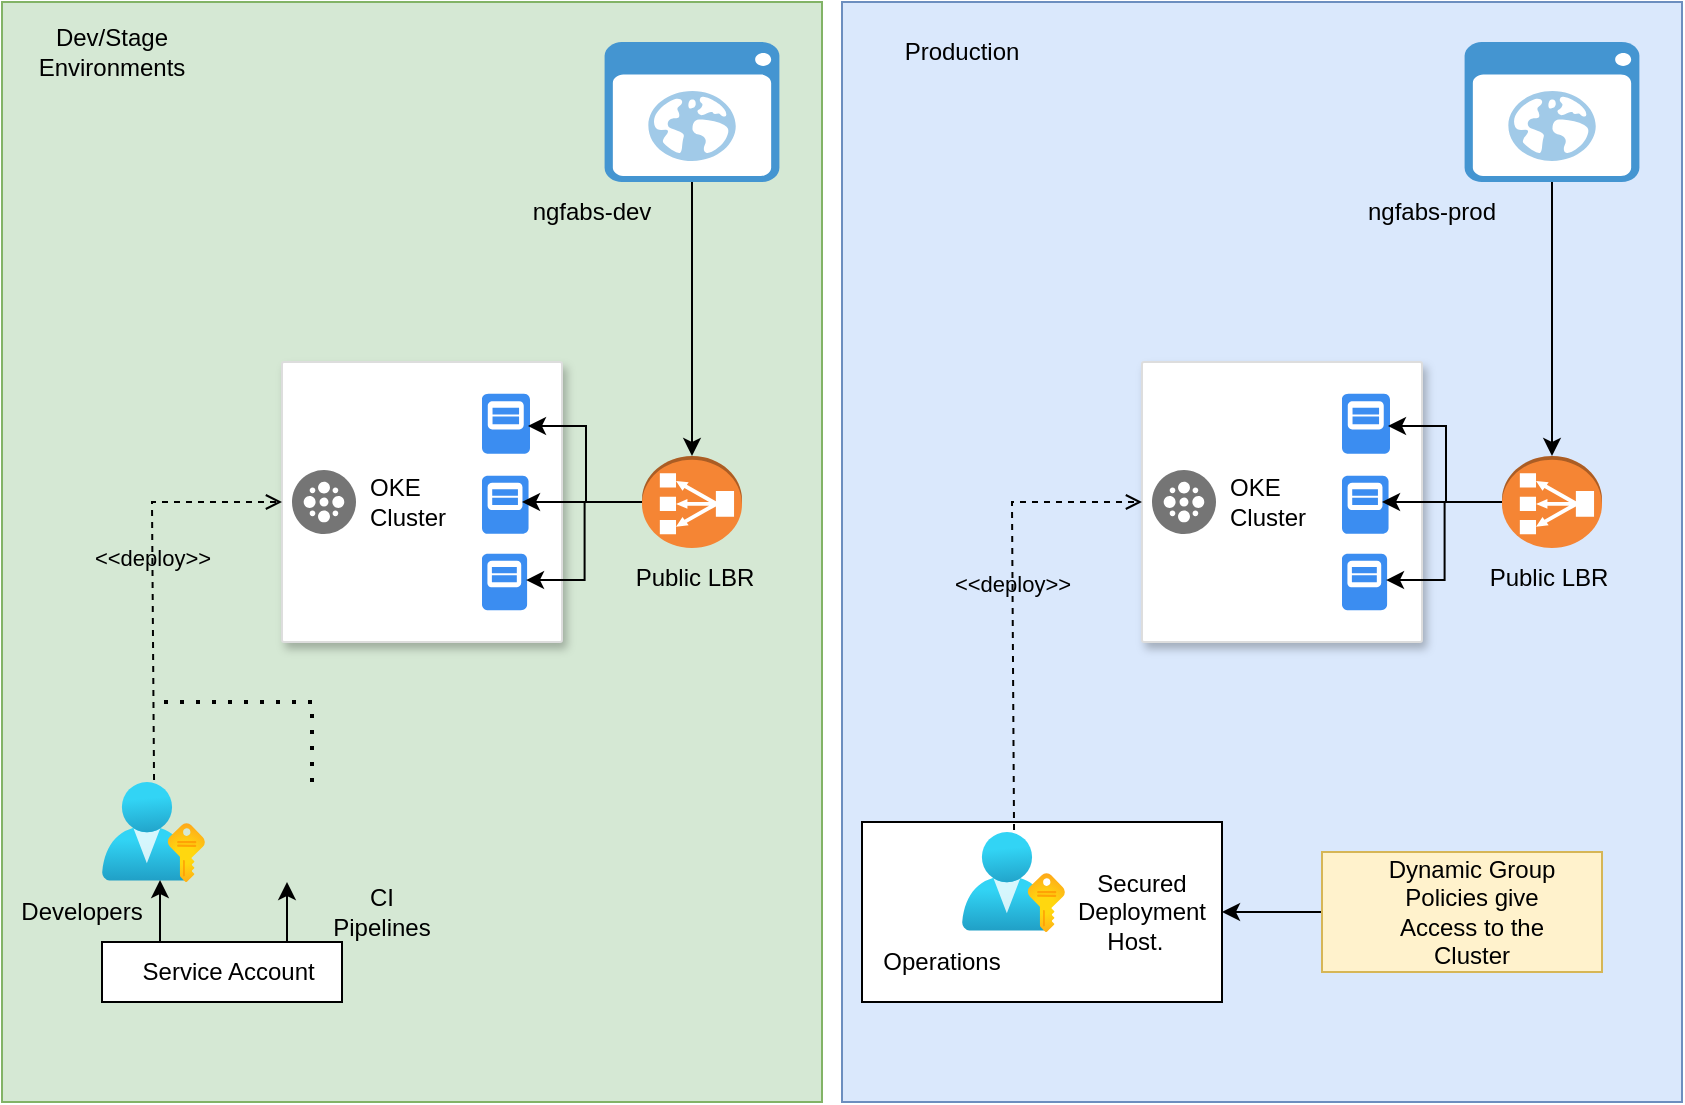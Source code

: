 <mxfile version="15.5.6" type="github">
  <diagram id="-zDivBakUk6MeRSQDc1N" name="Page-1">
    <mxGraphModel dx="1426" dy="687" grid="1" gridSize="10" guides="1" tooltips="1" connect="1" arrows="1" fold="1" page="1" pageScale="1" pageWidth="850" pageHeight="1100" math="0" shadow="0">
      <root>
        <mxCell id="0" />
        <mxCell id="1" parent="0" />
        <mxCell id="1lGOHRKM16e0FfJT9IQ3-56" value="" style="rounded=0;whiteSpace=wrap;html=1;fillColor=#dae8fc;strokeColor=#6c8ebf;" vertex="1" parent="1">
          <mxGeometry x="420" y="50" width="420" height="550" as="geometry" />
        </mxCell>
        <mxCell id="1lGOHRKM16e0FfJT9IQ3-54" value="" style="rounded=0;whiteSpace=wrap;html=1;fillColor=#d5e8d4;strokeColor=#82b366;" vertex="1" parent="1">
          <mxGeometry y="50" width="410" height="550" as="geometry" />
        </mxCell>
        <mxCell id="1lGOHRKM16e0FfJT9IQ3-48" value="" style="rounded=0;whiteSpace=wrap;html=1;" vertex="1" parent="1">
          <mxGeometry x="430" y="460" width="180" height="90" as="geometry" />
        </mxCell>
        <mxCell id="1lGOHRKM16e0FfJT9IQ3-2" value="" style="strokeColor=#dddddd;shadow=1;strokeWidth=1;rounded=1;absoluteArcSize=1;arcSize=2;" vertex="1" parent="1">
          <mxGeometry x="140" y="230" width="140" height="140" as="geometry" />
        </mxCell>
        <mxCell id="1lGOHRKM16e0FfJT9IQ3-3" value="OKE &lt;br&gt;Cluster" style="sketch=0;dashed=0;connectable=0;html=1;fillColor=#757575;strokeColor=none;shape=mxgraph.gcp2.cluster;part=1;labelPosition=right;verticalLabelPosition=middle;align=left;verticalAlign=middle;spacingLeft=5;fontSize=12;" vertex="1" parent="1lGOHRKM16e0FfJT9IQ3-2">
          <mxGeometry y="0.5" width="32" height="32" relative="1" as="geometry">
            <mxPoint x="5" y="-16" as="offset" />
          </mxGeometry>
        </mxCell>
        <mxCell id="1lGOHRKM16e0FfJT9IQ3-4" value="" style="sketch=0;html=1;aspect=fixed;strokeColor=none;shadow=0;align=center;verticalAlign=top;fillColor=#3B8DF1;shape=mxgraph.gcp2.node" vertex="1" parent="1lGOHRKM16e0FfJT9IQ3-2">
          <mxGeometry x="100" y="15.91" width="24" height="30" as="geometry" />
        </mxCell>
        <mxCell id="1lGOHRKM16e0FfJT9IQ3-5" value="" style="sketch=0;html=1;aspect=fixed;strokeColor=none;shadow=0;align=center;verticalAlign=top;fillColor=#3B8DF1;shape=mxgraph.gcp2.node" vertex="1" parent="1lGOHRKM16e0FfJT9IQ3-2">
          <mxGeometry x="100" y="56.82" width="23.27" height="29.09" as="geometry" />
        </mxCell>
        <mxCell id="1lGOHRKM16e0FfJT9IQ3-6" value="" style="sketch=0;html=1;aspect=fixed;strokeColor=none;shadow=0;align=center;verticalAlign=top;fillColor=#3B8DF1;shape=mxgraph.gcp2.node" vertex="1" parent="1lGOHRKM16e0FfJT9IQ3-2">
          <mxGeometry x="100" y="95.91" width="22.55" height="28.18" as="geometry" />
        </mxCell>
        <mxCell id="1lGOHRKM16e0FfJT9IQ3-9" style="edgeStyle=orthogonalEdgeStyle;rounded=0;orthogonalLoop=1;jettySize=auto;html=1;exitX=1;exitY=0.5;exitDx=0;exitDy=0;exitPerimeter=0;entryX=0.958;entryY=0.536;entryDx=0;entryDy=0;entryPerimeter=0;" edge="1" parent="1" source="1lGOHRKM16e0FfJT9IQ3-8" target="1lGOHRKM16e0FfJT9IQ3-4">
          <mxGeometry relative="1" as="geometry" />
        </mxCell>
        <mxCell id="1lGOHRKM16e0FfJT9IQ3-10" style="edgeStyle=orthogonalEdgeStyle;rounded=0;orthogonalLoop=1;jettySize=auto;html=1;exitX=1;exitY=0.5;exitDx=0;exitDy=0;exitPerimeter=0;" edge="1" parent="1" source="1lGOHRKM16e0FfJT9IQ3-8">
          <mxGeometry relative="1" as="geometry">
            <mxPoint x="260" y="300" as="targetPoint" />
          </mxGeometry>
        </mxCell>
        <mxCell id="1lGOHRKM16e0FfJT9IQ3-11" style="edgeStyle=orthogonalEdgeStyle;rounded=0;orthogonalLoop=1;jettySize=auto;html=1;exitX=1;exitY=0.5;exitDx=0;exitDy=0;exitPerimeter=0;entryX=0.976;entryY=0.465;entryDx=0;entryDy=0;entryPerimeter=0;" edge="1" parent="1" source="1lGOHRKM16e0FfJT9IQ3-8" target="1lGOHRKM16e0FfJT9IQ3-6">
          <mxGeometry relative="1" as="geometry" />
        </mxCell>
        <mxCell id="1lGOHRKM16e0FfJT9IQ3-8" value="" style="outlineConnect=0;dashed=0;verticalLabelPosition=bottom;verticalAlign=top;align=center;html=1;shape=mxgraph.aws3.classic_load_balancer;fillColor=#F58534;gradientColor=none;direction=west;" vertex="1" parent="1">
          <mxGeometry x="320" y="277" width="50" height="46" as="geometry" />
        </mxCell>
        <mxCell id="1lGOHRKM16e0FfJT9IQ3-13" style="edgeStyle=orthogonalEdgeStyle;rounded=0;orthogonalLoop=1;jettySize=auto;html=1;" edge="1" parent="1" source="1lGOHRKM16e0FfJT9IQ3-12" target="1lGOHRKM16e0FfJT9IQ3-8">
          <mxGeometry relative="1" as="geometry" />
        </mxCell>
        <mxCell id="1lGOHRKM16e0FfJT9IQ3-12" value="" style="shadow=0;dashed=0;html=1;strokeColor=none;fillColor=#4495D1;labelPosition=center;verticalLabelPosition=bottom;verticalAlign=top;align=center;outlineConnect=0;shape=mxgraph.veeam.2d.web_ui;" vertex="1" parent="1">
          <mxGeometry x="301.3" y="70" width="87.4" height="70" as="geometry" />
        </mxCell>
        <mxCell id="1lGOHRKM16e0FfJT9IQ3-15" value="" style="aspect=fixed;html=1;points=[];align=center;image;fontSize=12;image=img/lib/azure2/azure_stack/User_Subscriptions.svg;" vertex="1" parent="1">
          <mxGeometry x="50" y="440" width="51.52" height="50" as="geometry" />
        </mxCell>
        <mxCell id="1lGOHRKM16e0FfJT9IQ3-16" value="" style="shape=image;html=1;verticalAlign=top;verticalLabelPosition=bottom;labelBackgroundColor=#ffffff;imageAspect=0;aspect=fixed;image=https://cdn0.iconfinder.com/data/icons/font-awesome-brands-vol-1/512/jenkins-128.png" vertex="1" parent="1">
          <mxGeometry x="130" y="440" width="50" height="50" as="geometry" />
        </mxCell>
        <mxCell id="1lGOHRKM16e0FfJT9IQ3-18" style="edgeStyle=orthogonalEdgeStyle;rounded=0;orthogonalLoop=1;jettySize=auto;html=1;exitX=0.25;exitY=0;exitDx=0;exitDy=0;entryX=0.563;entryY=0.98;entryDx=0;entryDy=0;entryPerimeter=0;" edge="1" parent="1" source="1lGOHRKM16e0FfJT9IQ3-17" target="1lGOHRKM16e0FfJT9IQ3-15">
          <mxGeometry relative="1" as="geometry" />
        </mxCell>
        <mxCell id="1lGOHRKM16e0FfJT9IQ3-19" style="edgeStyle=orthogonalEdgeStyle;rounded=0;orthogonalLoop=1;jettySize=auto;html=1;exitX=0.75;exitY=0;exitDx=0;exitDy=0;entryX=0.25;entryY=1;entryDx=0;entryDy=0;" edge="1" parent="1" source="1lGOHRKM16e0FfJT9IQ3-17" target="1lGOHRKM16e0FfJT9IQ3-16">
          <mxGeometry relative="1" as="geometry" />
        </mxCell>
        <mxCell id="1lGOHRKM16e0FfJT9IQ3-17" value="" style="rounded=0;whiteSpace=wrap;html=1;" vertex="1" parent="1">
          <mxGeometry x="50" y="520" width="120" height="30" as="geometry" />
        </mxCell>
        <mxCell id="1lGOHRKM16e0FfJT9IQ3-20" value="Service Account&amp;nbsp;" style="text;html=1;strokeColor=none;fillColor=none;align=center;verticalAlign=middle;whiteSpace=wrap;rounded=0;" vertex="1" parent="1">
          <mxGeometry x="60" y="520" width="110" height="30" as="geometry" />
        </mxCell>
        <mxCell id="1lGOHRKM16e0FfJT9IQ3-21" value="&amp;lt;&amp;lt;deploy&amp;gt;&amp;gt;" style="html=1;verticalAlign=bottom;labelBackgroundColor=none;endArrow=open;endFill=0;dashed=1;rounded=0;exitX=0.505;exitY=-0.02;exitDx=0;exitDy=0;exitPerimeter=0;entryX=0;entryY=0.5;entryDx=0;entryDy=0;" edge="1" parent="1" source="1lGOHRKM16e0FfJT9IQ3-15" target="1lGOHRKM16e0FfJT9IQ3-2">
          <mxGeometry width="160" relative="1" as="geometry">
            <mxPoint x="520" y="410" as="sourcePoint" />
            <mxPoint x="680" y="410" as="targetPoint" />
            <Array as="points">
              <mxPoint x="75" y="300" />
            </Array>
          </mxGeometry>
        </mxCell>
        <mxCell id="1lGOHRKM16e0FfJT9IQ3-22" value="" style="endArrow=none;dashed=1;html=1;dashPattern=1 3;strokeWidth=2;rounded=0;exitX=0.5;exitY=0;exitDx=0;exitDy=0;" edge="1" parent="1" source="1lGOHRKM16e0FfJT9IQ3-16">
          <mxGeometry width="50" height="50" relative="1" as="geometry">
            <mxPoint x="570" y="430" as="sourcePoint" />
            <mxPoint x="80" y="400" as="targetPoint" />
            <Array as="points">
              <mxPoint x="155" y="400" />
            </Array>
          </mxGeometry>
        </mxCell>
        <mxCell id="1lGOHRKM16e0FfJT9IQ3-23" value="Developers" style="text;html=1;strokeColor=none;fillColor=none;align=center;verticalAlign=middle;whiteSpace=wrap;rounded=0;" vertex="1" parent="1">
          <mxGeometry x="10" y="490" width="60" height="30" as="geometry" />
        </mxCell>
        <mxCell id="1lGOHRKM16e0FfJT9IQ3-24" value="CI Pipelines" style="text;html=1;strokeColor=none;fillColor=none;align=center;verticalAlign=middle;whiteSpace=wrap;rounded=0;" vertex="1" parent="1">
          <mxGeometry x="160" y="490" width="60" height="30" as="geometry" />
        </mxCell>
        <mxCell id="1lGOHRKM16e0FfJT9IQ3-25" value="" style="strokeColor=#dddddd;shadow=1;strokeWidth=1;rounded=1;absoluteArcSize=1;arcSize=2;" vertex="1" parent="1">
          <mxGeometry x="570" y="230" width="140" height="140" as="geometry" />
        </mxCell>
        <mxCell id="1lGOHRKM16e0FfJT9IQ3-26" value="OKE &lt;br&gt;Cluster" style="sketch=0;dashed=0;connectable=0;html=1;fillColor=#757575;strokeColor=none;shape=mxgraph.gcp2.cluster;part=1;labelPosition=right;verticalLabelPosition=middle;align=left;verticalAlign=middle;spacingLeft=5;fontSize=12;" vertex="1" parent="1lGOHRKM16e0FfJT9IQ3-25">
          <mxGeometry y="0.5" width="32" height="32" relative="1" as="geometry">
            <mxPoint x="5" y="-16" as="offset" />
          </mxGeometry>
        </mxCell>
        <mxCell id="1lGOHRKM16e0FfJT9IQ3-27" value="" style="sketch=0;html=1;aspect=fixed;strokeColor=none;shadow=0;align=center;verticalAlign=top;fillColor=#3B8DF1;shape=mxgraph.gcp2.node" vertex="1" parent="1lGOHRKM16e0FfJT9IQ3-25">
          <mxGeometry x="100" y="15.91" width="24" height="30" as="geometry" />
        </mxCell>
        <mxCell id="1lGOHRKM16e0FfJT9IQ3-28" value="" style="sketch=0;html=1;aspect=fixed;strokeColor=none;shadow=0;align=center;verticalAlign=top;fillColor=#3B8DF1;shape=mxgraph.gcp2.node" vertex="1" parent="1lGOHRKM16e0FfJT9IQ3-25">
          <mxGeometry x="100" y="56.82" width="23.27" height="29.09" as="geometry" />
        </mxCell>
        <mxCell id="1lGOHRKM16e0FfJT9IQ3-29" value="" style="sketch=0;html=1;aspect=fixed;strokeColor=none;shadow=0;align=center;verticalAlign=top;fillColor=#3B8DF1;shape=mxgraph.gcp2.node" vertex="1" parent="1lGOHRKM16e0FfJT9IQ3-25">
          <mxGeometry x="100" y="95.91" width="22.55" height="28.18" as="geometry" />
        </mxCell>
        <mxCell id="1lGOHRKM16e0FfJT9IQ3-30" style="edgeStyle=orthogonalEdgeStyle;rounded=0;orthogonalLoop=1;jettySize=auto;html=1;exitX=1;exitY=0.5;exitDx=0;exitDy=0;exitPerimeter=0;entryX=0.958;entryY=0.536;entryDx=0;entryDy=0;entryPerimeter=0;" edge="1" parent="1" source="1lGOHRKM16e0FfJT9IQ3-33" target="1lGOHRKM16e0FfJT9IQ3-27">
          <mxGeometry relative="1" as="geometry" />
        </mxCell>
        <mxCell id="1lGOHRKM16e0FfJT9IQ3-31" style="edgeStyle=orthogonalEdgeStyle;rounded=0;orthogonalLoop=1;jettySize=auto;html=1;exitX=1;exitY=0.5;exitDx=0;exitDy=0;exitPerimeter=0;" edge="1" parent="1" source="1lGOHRKM16e0FfJT9IQ3-33">
          <mxGeometry relative="1" as="geometry">
            <mxPoint x="690" y="300" as="targetPoint" />
          </mxGeometry>
        </mxCell>
        <mxCell id="1lGOHRKM16e0FfJT9IQ3-32" style="edgeStyle=orthogonalEdgeStyle;rounded=0;orthogonalLoop=1;jettySize=auto;html=1;exitX=1;exitY=0.5;exitDx=0;exitDy=0;exitPerimeter=0;entryX=0.976;entryY=0.465;entryDx=0;entryDy=0;entryPerimeter=0;" edge="1" parent="1" source="1lGOHRKM16e0FfJT9IQ3-33" target="1lGOHRKM16e0FfJT9IQ3-29">
          <mxGeometry relative="1" as="geometry" />
        </mxCell>
        <mxCell id="1lGOHRKM16e0FfJT9IQ3-33" value="" style="outlineConnect=0;dashed=0;verticalLabelPosition=bottom;verticalAlign=top;align=center;html=1;shape=mxgraph.aws3.classic_load_balancer;fillColor=#F58534;gradientColor=none;direction=west;" vertex="1" parent="1">
          <mxGeometry x="750" y="277" width="50" height="46" as="geometry" />
        </mxCell>
        <mxCell id="1lGOHRKM16e0FfJT9IQ3-34" style="edgeStyle=orthogonalEdgeStyle;rounded=0;orthogonalLoop=1;jettySize=auto;html=1;" edge="1" parent="1" source="1lGOHRKM16e0FfJT9IQ3-35" target="1lGOHRKM16e0FfJT9IQ3-33">
          <mxGeometry relative="1" as="geometry" />
        </mxCell>
        <mxCell id="1lGOHRKM16e0FfJT9IQ3-35" value="" style="shadow=0;dashed=0;html=1;strokeColor=none;fillColor=#4495D1;labelPosition=center;verticalLabelPosition=bottom;verticalAlign=top;align=center;outlineConnect=0;shape=mxgraph.veeam.2d.web_ui;" vertex="1" parent="1">
          <mxGeometry x="731.3" y="70" width="87.4" height="70" as="geometry" />
        </mxCell>
        <mxCell id="1lGOHRKM16e0FfJT9IQ3-36" value="" style="aspect=fixed;html=1;points=[];align=center;image;fontSize=12;image=img/lib/azure2/azure_stack/User_Subscriptions.svg;" vertex="1" parent="1">
          <mxGeometry x="480" y="465" width="51.52" height="50" as="geometry" />
        </mxCell>
        <mxCell id="1lGOHRKM16e0FfJT9IQ3-42" value="&amp;lt;&amp;lt;deploy&amp;gt;&amp;gt;" style="html=1;verticalAlign=bottom;labelBackgroundColor=none;endArrow=open;endFill=0;dashed=1;rounded=0;exitX=0.505;exitY=-0.02;exitDx=0;exitDy=0;exitPerimeter=0;entryX=0;entryY=0.5;entryDx=0;entryDy=0;" edge="1" parent="1" source="1lGOHRKM16e0FfJT9IQ3-36" target="1lGOHRKM16e0FfJT9IQ3-25">
          <mxGeometry width="160" relative="1" as="geometry">
            <mxPoint x="950" y="410" as="sourcePoint" />
            <mxPoint x="1110" y="410" as="targetPoint" />
            <Array as="points">
              <mxPoint x="505" y="300" />
            </Array>
          </mxGeometry>
        </mxCell>
        <mxCell id="1lGOHRKM16e0FfJT9IQ3-44" value="Operations" style="text;html=1;strokeColor=none;fillColor=none;align=center;verticalAlign=middle;whiteSpace=wrap;rounded=0;" vertex="1" parent="1">
          <mxGeometry x="440" y="515" width="60" height="30" as="geometry" />
        </mxCell>
        <mxCell id="1lGOHRKM16e0FfJT9IQ3-49" value="Secured Deployment Host.&amp;nbsp;&amp;nbsp;" style="text;html=1;strokeColor=none;fillColor=none;align=center;verticalAlign=middle;whiteSpace=wrap;rounded=0;" vertex="1" parent="1">
          <mxGeometry x="540" y="480" width="60" height="50" as="geometry" />
        </mxCell>
        <mxCell id="1lGOHRKM16e0FfJT9IQ3-51" style="edgeStyle=orthogonalEdgeStyle;rounded=0;orthogonalLoop=1;jettySize=auto;html=1;entryX=1;entryY=0.5;entryDx=0;entryDy=0;" edge="1" parent="1" source="1lGOHRKM16e0FfJT9IQ3-50" target="1lGOHRKM16e0FfJT9IQ3-48">
          <mxGeometry relative="1" as="geometry" />
        </mxCell>
        <mxCell id="1lGOHRKM16e0FfJT9IQ3-50" value="" style="rounded=0;whiteSpace=wrap;html=1;fillColor=#fff2cc;strokeColor=#d6b656;" vertex="1" parent="1">
          <mxGeometry x="660" y="475" width="140" height="60" as="geometry" />
        </mxCell>
        <mxCell id="1lGOHRKM16e0FfJT9IQ3-52" value="Dynamic Group Policies give Access to the Cluster" style="text;html=1;strokeColor=none;fillColor=none;align=center;verticalAlign=middle;whiteSpace=wrap;rounded=0;" vertex="1" parent="1">
          <mxGeometry x="680" y="490" width="110" height="30" as="geometry" />
        </mxCell>
        <mxCell id="1lGOHRKM16e0FfJT9IQ3-55" value="Dev/Stage Environments" style="text;html=1;strokeColor=none;fillColor=none;align=center;verticalAlign=middle;whiteSpace=wrap;rounded=0;" vertex="1" parent="1">
          <mxGeometry x="10" y="60" width="90" height="30" as="geometry" />
        </mxCell>
        <mxCell id="1lGOHRKM16e0FfJT9IQ3-57" value="Production" style="text;html=1;strokeColor=none;fillColor=none;align=center;verticalAlign=middle;whiteSpace=wrap;rounded=0;" vertex="1" parent="1">
          <mxGeometry x="450" y="60" width="60" height="30" as="geometry" />
        </mxCell>
        <mxCell id="1lGOHRKM16e0FfJT9IQ3-58" value="ngfabs-dev" style="text;html=1;strokeColor=none;fillColor=none;align=center;verticalAlign=middle;whiteSpace=wrap;rounded=0;" vertex="1" parent="1">
          <mxGeometry x="250" y="140" width="90" height="30" as="geometry" />
        </mxCell>
        <mxCell id="1lGOHRKM16e0FfJT9IQ3-59" value="ngfabs-prod" style="text;html=1;strokeColor=none;fillColor=none;align=center;verticalAlign=middle;whiteSpace=wrap;rounded=0;" vertex="1" parent="1">
          <mxGeometry x="670" y="140" width="90" height="30" as="geometry" />
        </mxCell>
        <mxCell id="1lGOHRKM16e0FfJT9IQ3-60" value="Public LBR" style="text;html=1;strokeColor=none;fillColor=none;align=center;verticalAlign=middle;whiteSpace=wrap;rounded=0;" vertex="1" parent="1">
          <mxGeometry x="303.7" y="323" width="85" height="30" as="geometry" />
        </mxCell>
        <mxCell id="1lGOHRKM16e0FfJT9IQ3-61" value="Public LBR" style="text;html=1;strokeColor=none;fillColor=none;align=center;verticalAlign=middle;whiteSpace=wrap;rounded=0;" vertex="1" parent="1">
          <mxGeometry x="731.3" y="323" width="85" height="30" as="geometry" />
        </mxCell>
      </root>
    </mxGraphModel>
  </diagram>
</mxfile>
